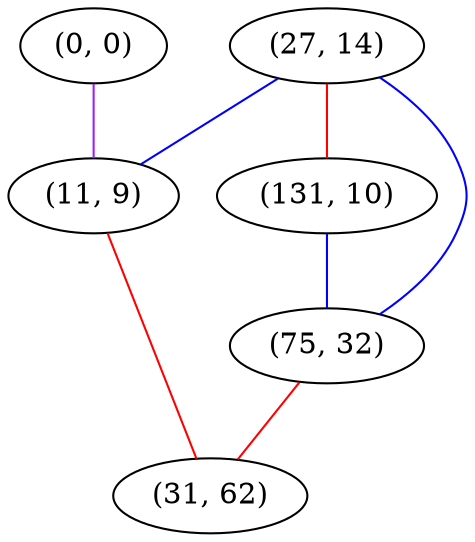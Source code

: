 graph "" {
"(0, 0)";
"(27, 14)";
"(131, 10)";
"(11, 9)";
"(75, 32)";
"(31, 62)";
"(0, 0)" -- "(11, 9)"  [color=purple, key=0, weight=4];
"(27, 14)" -- "(75, 32)"  [color=blue, key=0, weight=3];
"(27, 14)" -- "(131, 10)"  [color=red, key=0, weight=1];
"(27, 14)" -- "(11, 9)"  [color=blue, key=0, weight=3];
"(131, 10)" -- "(75, 32)"  [color=blue, key=0, weight=3];
"(11, 9)" -- "(31, 62)"  [color=red, key=0, weight=1];
"(75, 32)" -- "(31, 62)"  [color=red, key=0, weight=1];
}
